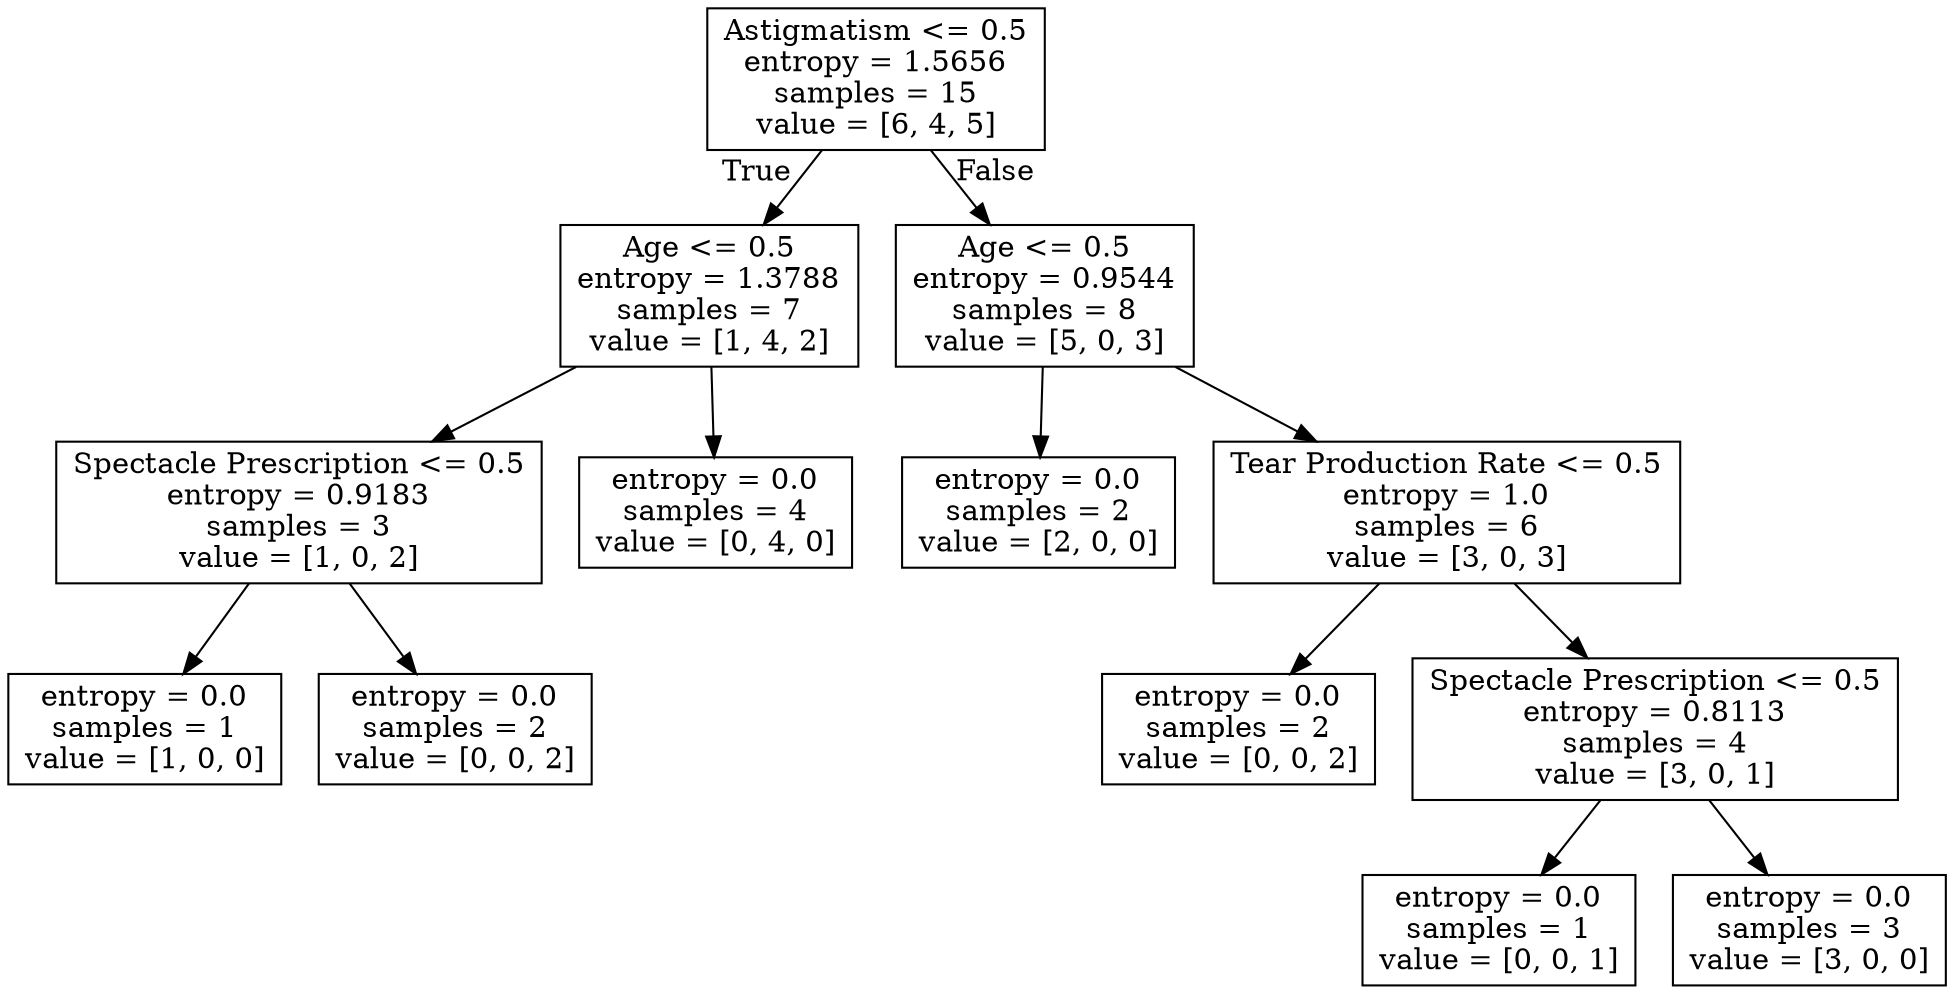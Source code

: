 digraph Tree {
node [shape=box] ;
0 [label="Astigmatism <= 0.5\nentropy = 1.5656\nsamples = 15\nvalue = [6, 4, 5]"] ;
1 [label="Age <= 0.5\nentropy = 1.3788\nsamples = 7\nvalue = [1, 4, 2]"] ;
0 -> 1 [labeldistance=2.5, labelangle=45, headlabel="True"] ;
2 [label="Spectacle Prescription <= 0.5\nentropy = 0.9183\nsamples = 3\nvalue = [1, 0, 2]"] ;
1 -> 2 ;
3 [label="entropy = 0.0\nsamples = 1\nvalue = [1, 0, 0]"] ;
2 -> 3 ;
4 [label="entropy = 0.0\nsamples = 2\nvalue = [0, 0, 2]"] ;
2 -> 4 ;
5 [label="entropy = 0.0\nsamples = 4\nvalue = [0, 4, 0]"] ;
1 -> 5 ;
6 [label="Age <= 0.5\nentropy = 0.9544\nsamples = 8\nvalue = [5, 0, 3]"] ;
0 -> 6 [labeldistance=2.5, labelangle=-45, headlabel="False"] ;
7 [label="entropy = 0.0\nsamples = 2\nvalue = [2, 0, 0]"] ;
6 -> 7 ;
8 [label="Tear Production Rate <= 0.5\nentropy = 1.0\nsamples = 6\nvalue = [3, 0, 3]"] ;
6 -> 8 ;
9 [label="entropy = 0.0\nsamples = 2\nvalue = [0, 0, 2]"] ;
8 -> 9 ;
10 [label="Spectacle Prescription <= 0.5\nentropy = 0.8113\nsamples = 4\nvalue = [3, 0, 1]"] ;
8 -> 10 ;
11 [label="entropy = 0.0\nsamples = 1\nvalue = [0, 0, 1]"] ;
10 -> 11 ;
12 [label="entropy = 0.0\nsamples = 3\nvalue = [3, 0, 0]"] ;
10 -> 12 ;
}